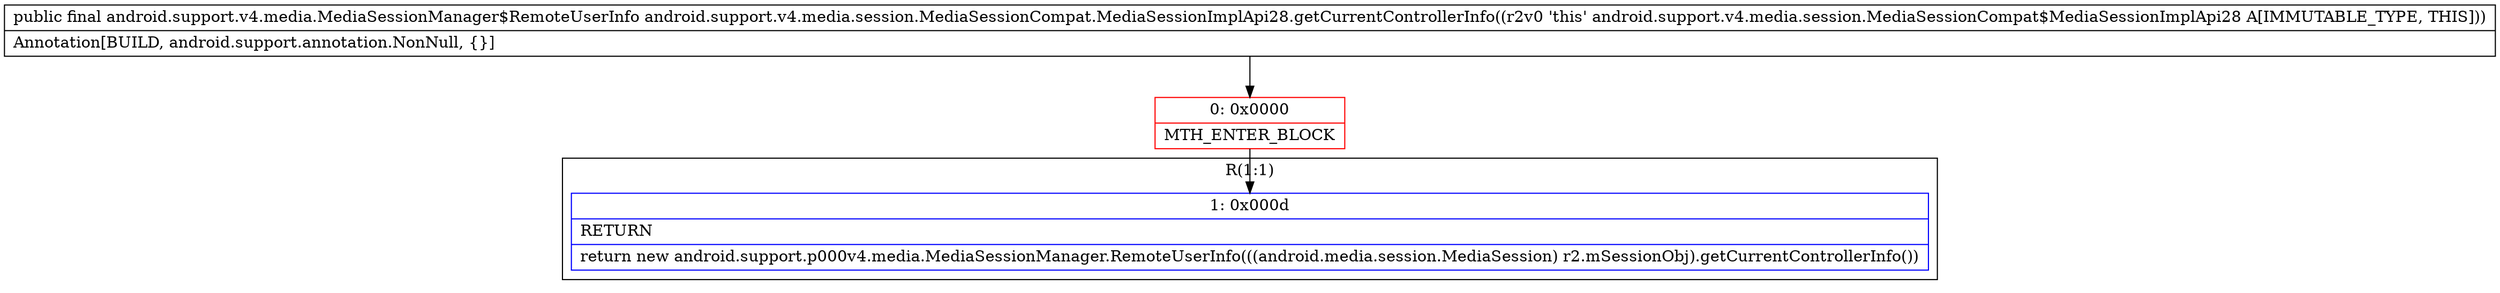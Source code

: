digraph "CFG forandroid.support.v4.media.session.MediaSessionCompat.MediaSessionImplApi28.getCurrentControllerInfo()Landroid\/support\/v4\/media\/MediaSessionManager$RemoteUserInfo;" {
subgraph cluster_Region_1536398757 {
label = "R(1:1)";
node [shape=record,color=blue];
Node_1 [shape=record,label="{1\:\ 0x000d|RETURN\l|return new android.support.p000v4.media.MediaSessionManager.RemoteUserInfo(((android.media.session.MediaSession) r2.mSessionObj).getCurrentControllerInfo())\l}"];
}
Node_0 [shape=record,color=red,label="{0\:\ 0x0000|MTH_ENTER_BLOCK\l}"];
MethodNode[shape=record,label="{public final android.support.v4.media.MediaSessionManager$RemoteUserInfo android.support.v4.media.session.MediaSessionCompat.MediaSessionImplApi28.getCurrentControllerInfo((r2v0 'this' android.support.v4.media.session.MediaSessionCompat$MediaSessionImplApi28 A[IMMUTABLE_TYPE, THIS]))  | Annotation[BUILD, android.support.annotation.NonNull, \{\}]\l}"];
MethodNode -> Node_0;
Node_0 -> Node_1;
}

